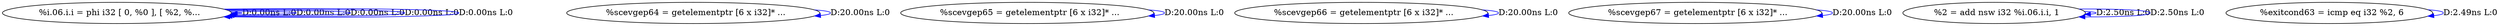 digraph {
Node0x3ee47d0[label="  %i.06.i.i = phi i32 [ 0, %0 ], [ %2, %..."];
Node0x3ee47d0 -> Node0x3ee47d0[label="D:0.00ns L:0",color=blue];
Node0x3ee47d0 -> Node0x3ee47d0[label="D:0.00ns L:0",color=blue];
Node0x3ee47d0 -> Node0x3ee47d0[label="D:0.00ns L:0",color=blue];
Node0x3ee47d0 -> Node0x3ee47d0[label="D:0.00ns L:0",color=blue];
Node0x3ee47d0 -> Node0x3ee47d0[label="D:0.00ns L:0",color=blue];
Node0x3ee48b0[label="  %scevgep64 = getelementptr [6 x i32]* ..."];
Node0x3ee48b0 -> Node0x3ee48b0[label="D:20.00ns L:0",color=blue];
Node0x3ee4990[label="  %scevgep65 = getelementptr [6 x i32]* ..."];
Node0x3ee4990 -> Node0x3ee4990[label="D:20.00ns L:0",color=blue];
Node0x3ee4a70[label="  %scevgep66 = getelementptr [6 x i32]* ..."];
Node0x3ee4a70 -> Node0x3ee4a70[label="D:20.00ns L:0",color=blue];
Node0x3ee4b50[label="  %scevgep67 = getelementptr [6 x i32]* ..."];
Node0x3ee4b50 -> Node0x3ee4b50[label="D:20.00ns L:0",color=blue];
Node0x3ee4fb0[label="  %2 = add nsw i32 %i.06.i.i, 1"];
Node0x3ee4fb0 -> Node0x3ee4fb0[label="D:2.50ns L:0",color=blue];
Node0x3ee4fb0 -> Node0x3ee4fb0[label="D:2.50ns L:0",color=blue];
Node0x3ee5090[label="  %exitcond63 = icmp eq i32 %2, 6"];
Node0x3ee5090 -> Node0x3ee5090[label="D:2.49ns L:0",color=blue];
}
